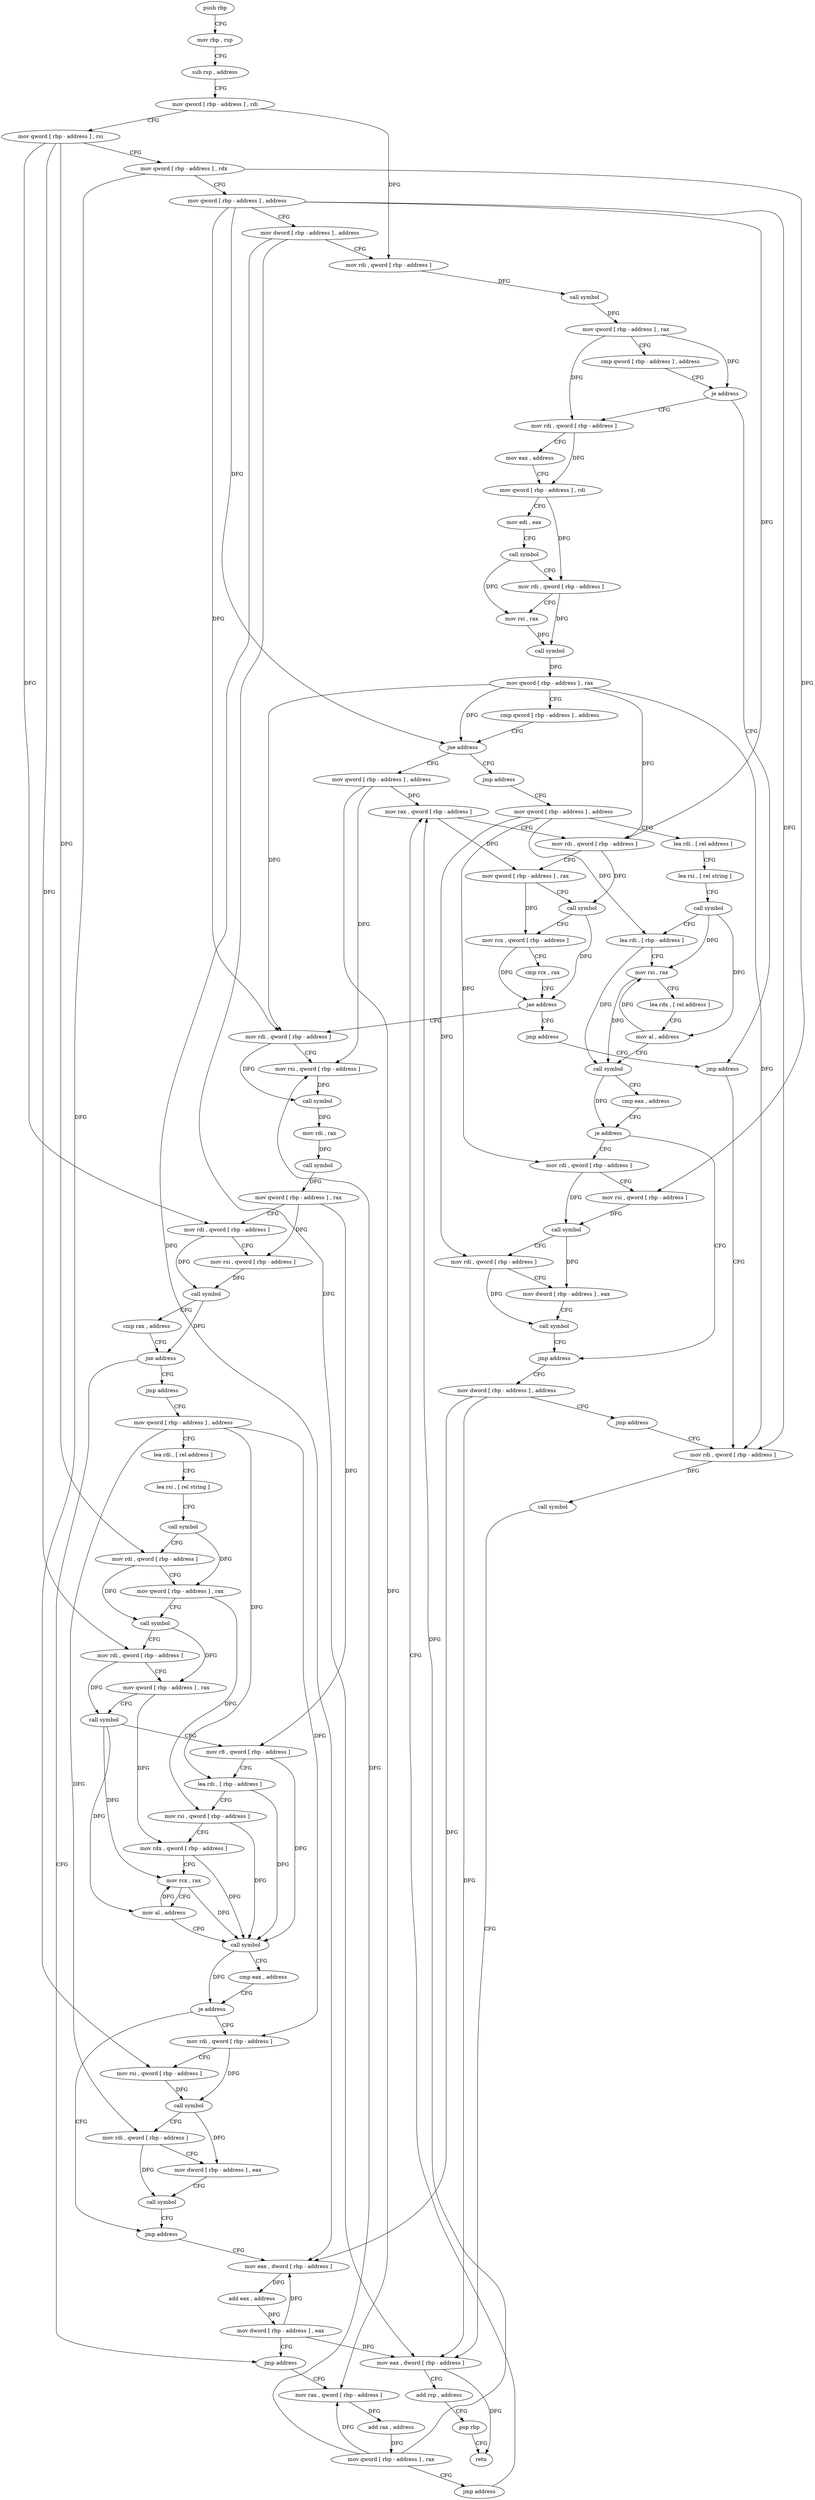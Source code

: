 digraph "func" {
"132688" [label = "push rbp" ]
"132689" [label = "mov rbp , rsp" ]
"132692" [label = "sub rsp , address" ]
"132699" [label = "mov qword [ rbp - address ] , rdi" ]
"132703" [label = "mov qword [ rbp - address ] , rsi" ]
"132707" [label = "mov qword [ rbp - address ] , rdx" ]
"132711" [label = "mov qword [ rbp - address ] , address" ]
"132719" [label = "mov dword [ rbp - address ] , address" ]
"132726" [label = "mov rdi , qword [ rbp - address ]" ]
"132730" [label = "call symbol" ]
"132735" [label = "mov qword [ rbp - address ] , rax" ]
"132739" [label = "cmp qword [ rbp - address ] , address" ]
"132744" [label = "je address" ]
"133148" [label = "jmp address" ]
"132750" [label = "mov rdi , qword [ rbp - address ]" ]
"133153" [label = "mov rdi , qword [ rbp - address ]" ]
"132754" [label = "mov eax , address" ]
"132759" [label = "mov qword [ rbp - address ] , rdi" ]
"132763" [label = "mov edi , eax" ]
"132765" [label = "call symbol" ]
"132770" [label = "mov rdi , qword [ rbp - address ]" ]
"132774" [label = "mov rsi , rax" ]
"132777" [label = "call symbol" ]
"132782" [label = "mov qword [ rbp - address ] , rax" ]
"132786" [label = "cmp qword [ rbp - address ] , address" ]
"132791" [label = "jne address" ]
"132901" [label = "mov qword [ rbp - address ] , address" ]
"132797" [label = "jmp address" ]
"133157" [label = "call symbol" ]
"133162" [label = "mov eax , dword [ rbp - address ]" ]
"133165" [label = "add rsp , address" ]
"133172" [label = "pop rbp" ]
"133173" [label = "retn" ]
"132909" [label = "mov rax , qword [ rbp - address ]" ]
"132802" [label = "mov qword [ rbp - address ] , address" ]
"133143" [label = "jmp address" ]
"132939" [label = "mov rdi , qword [ rbp - address ]" ]
"132943" [label = "mov rsi , qword [ rbp - address ]" ]
"132947" [label = "call symbol" ]
"132952" [label = "mov rdi , rax" ]
"132955" [label = "call symbol" ]
"132960" [label = "mov qword [ rbp - address ] , rax" ]
"132964" [label = "mov rdi , qword [ rbp - address ]" ]
"132968" [label = "mov rsi , qword [ rbp - address ]" ]
"132972" [label = "call symbol" ]
"132977" [label = "cmp rax , address" ]
"132981" [label = "jne address" ]
"133119" [label = "jmp address" ]
"132987" [label = "jmp address" ]
"132810" [label = "lea rdi , [ rel address ]" ]
"132817" [label = "lea rsi , [ rel string ]" ]
"132824" [label = "call symbol" ]
"132829" [label = "lea rdi , [ rbp - address ]" ]
"132833" [label = "mov rsi , rax" ]
"132836" [label = "lea rdx , [ rel address ]" ]
"132843" [label = "mov al , address" ]
"132845" [label = "call symbol" ]
"132850" [label = "cmp eax , address" ]
"132853" [label = "je address" ]
"132884" [label = "jmp address" ]
"132859" [label = "mov rdi , qword [ rbp - address ]" ]
"133124" [label = "mov rax , qword [ rbp - address ]" ]
"132992" [label = "mov qword [ rbp - address ] , address" ]
"132889" [label = "mov dword [ rbp - address ] , address" ]
"132863" [label = "mov rsi , qword [ rbp - address ]" ]
"132867" [label = "call symbol" ]
"132872" [label = "mov rdi , qword [ rbp - address ]" ]
"132876" [label = "mov dword [ rbp - address ] , eax" ]
"132879" [label = "call symbol" ]
"133128" [label = "add rax , address" ]
"133134" [label = "mov qword [ rbp - address ] , rax" ]
"133138" [label = "jmp address" ]
"133000" [label = "lea rdi , [ rel address ]" ]
"133007" [label = "lea rsi , [ rel string ]" ]
"133014" [label = "call symbol" ]
"133019" [label = "mov rdi , qword [ rbp - address ]" ]
"133023" [label = "mov qword [ rbp - address ] , rax" ]
"133027" [label = "call symbol" ]
"133032" [label = "mov rdi , qword [ rbp - address ]" ]
"133036" [label = "mov qword [ rbp - address ] , rax" ]
"133040" [label = "call symbol" ]
"133045" [label = "mov r8 , qword [ rbp - address ]" ]
"133049" [label = "lea rdi , [ rbp - address ]" ]
"133053" [label = "mov rsi , qword [ rbp - address ]" ]
"133057" [label = "mov rdx , qword [ rbp - address ]" ]
"133061" [label = "mov rcx , rax" ]
"133064" [label = "mov al , address" ]
"133066" [label = "call symbol" ]
"133071" [label = "cmp eax , address" ]
"133074" [label = "je address" ]
"133105" [label = "jmp address" ]
"133080" [label = "mov rdi , qword [ rbp - address ]" ]
"132896" [label = "jmp address" ]
"132913" [label = "mov rdi , qword [ rbp - address ]" ]
"132917" [label = "mov qword [ rbp - address ] , rax" ]
"132921" [label = "call symbol" ]
"132926" [label = "mov rcx , qword [ rbp - address ]" ]
"132930" [label = "cmp rcx , rax" ]
"132933" [label = "jae address" ]
"133110" [label = "mov eax , dword [ rbp - address ]" ]
"133084" [label = "mov rsi , qword [ rbp - address ]" ]
"133088" [label = "call symbol" ]
"133093" [label = "mov rdi , qword [ rbp - address ]" ]
"133097" [label = "mov dword [ rbp - address ] , eax" ]
"133100" [label = "call symbol" ]
"133113" [label = "add eax , address" ]
"133116" [label = "mov dword [ rbp - address ] , eax" ]
"132688" -> "132689" [ label = "CFG" ]
"132689" -> "132692" [ label = "CFG" ]
"132692" -> "132699" [ label = "CFG" ]
"132699" -> "132703" [ label = "CFG" ]
"132699" -> "132726" [ label = "DFG" ]
"132703" -> "132707" [ label = "CFG" ]
"132703" -> "132964" [ label = "DFG" ]
"132703" -> "133019" [ label = "DFG" ]
"132703" -> "133032" [ label = "DFG" ]
"132707" -> "132711" [ label = "CFG" ]
"132707" -> "132863" [ label = "DFG" ]
"132707" -> "133084" [ label = "DFG" ]
"132711" -> "132719" [ label = "CFG" ]
"132711" -> "132791" [ label = "DFG" ]
"132711" -> "133153" [ label = "DFG" ]
"132711" -> "132913" [ label = "DFG" ]
"132711" -> "132939" [ label = "DFG" ]
"132719" -> "132726" [ label = "CFG" ]
"132719" -> "133162" [ label = "DFG" ]
"132719" -> "133110" [ label = "DFG" ]
"132726" -> "132730" [ label = "DFG" ]
"132730" -> "132735" [ label = "DFG" ]
"132735" -> "132739" [ label = "CFG" ]
"132735" -> "132744" [ label = "DFG" ]
"132735" -> "132750" [ label = "DFG" ]
"132739" -> "132744" [ label = "CFG" ]
"132744" -> "133148" [ label = "CFG" ]
"132744" -> "132750" [ label = "CFG" ]
"133148" -> "133153" [ label = "CFG" ]
"132750" -> "132754" [ label = "CFG" ]
"132750" -> "132759" [ label = "DFG" ]
"133153" -> "133157" [ label = "DFG" ]
"132754" -> "132759" [ label = "CFG" ]
"132759" -> "132763" [ label = "CFG" ]
"132759" -> "132770" [ label = "DFG" ]
"132763" -> "132765" [ label = "CFG" ]
"132765" -> "132770" [ label = "CFG" ]
"132765" -> "132774" [ label = "DFG" ]
"132770" -> "132774" [ label = "CFG" ]
"132770" -> "132777" [ label = "DFG" ]
"132774" -> "132777" [ label = "DFG" ]
"132777" -> "132782" [ label = "DFG" ]
"132782" -> "132786" [ label = "CFG" ]
"132782" -> "132791" [ label = "DFG" ]
"132782" -> "133153" [ label = "DFG" ]
"132782" -> "132913" [ label = "DFG" ]
"132782" -> "132939" [ label = "DFG" ]
"132786" -> "132791" [ label = "CFG" ]
"132791" -> "132901" [ label = "CFG" ]
"132791" -> "132797" [ label = "CFG" ]
"132901" -> "132909" [ label = "DFG" ]
"132901" -> "132943" [ label = "DFG" ]
"132901" -> "133124" [ label = "DFG" ]
"132797" -> "132802" [ label = "CFG" ]
"133157" -> "133162" [ label = "CFG" ]
"133162" -> "133165" [ label = "CFG" ]
"133162" -> "133173" [ label = "DFG" ]
"133165" -> "133172" [ label = "CFG" ]
"133172" -> "133173" [ label = "CFG" ]
"132909" -> "132913" [ label = "CFG" ]
"132909" -> "132917" [ label = "DFG" ]
"132802" -> "132810" [ label = "CFG" ]
"132802" -> "132859" [ label = "DFG" ]
"132802" -> "132872" [ label = "DFG" ]
"132802" -> "132829" [ label = "DFG" ]
"133143" -> "133148" [ label = "CFG" ]
"132939" -> "132943" [ label = "CFG" ]
"132939" -> "132947" [ label = "DFG" ]
"132943" -> "132947" [ label = "DFG" ]
"132947" -> "132952" [ label = "DFG" ]
"132952" -> "132955" [ label = "DFG" ]
"132955" -> "132960" [ label = "DFG" ]
"132960" -> "132964" [ label = "CFG" ]
"132960" -> "132968" [ label = "DFG" ]
"132960" -> "133045" [ label = "DFG" ]
"132964" -> "132968" [ label = "CFG" ]
"132964" -> "132972" [ label = "DFG" ]
"132968" -> "132972" [ label = "DFG" ]
"132972" -> "132977" [ label = "CFG" ]
"132972" -> "132981" [ label = "DFG" ]
"132977" -> "132981" [ label = "CFG" ]
"132981" -> "133119" [ label = "CFG" ]
"132981" -> "132987" [ label = "CFG" ]
"133119" -> "133124" [ label = "CFG" ]
"132987" -> "132992" [ label = "CFG" ]
"132810" -> "132817" [ label = "CFG" ]
"132817" -> "132824" [ label = "CFG" ]
"132824" -> "132829" [ label = "CFG" ]
"132824" -> "132833" [ label = "DFG" ]
"132824" -> "132843" [ label = "DFG" ]
"132829" -> "132833" [ label = "CFG" ]
"132829" -> "132845" [ label = "DFG" ]
"132833" -> "132836" [ label = "CFG" ]
"132833" -> "132845" [ label = "DFG" ]
"132836" -> "132843" [ label = "CFG" ]
"132843" -> "132845" [ label = "CFG" ]
"132843" -> "132833" [ label = "DFG" ]
"132845" -> "132850" [ label = "CFG" ]
"132845" -> "132853" [ label = "DFG" ]
"132850" -> "132853" [ label = "CFG" ]
"132853" -> "132884" [ label = "CFG" ]
"132853" -> "132859" [ label = "CFG" ]
"132884" -> "132889" [ label = "CFG" ]
"132859" -> "132863" [ label = "CFG" ]
"132859" -> "132867" [ label = "DFG" ]
"133124" -> "133128" [ label = "DFG" ]
"132992" -> "133000" [ label = "CFG" ]
"132992" -> "133080" [ label = "DFG" ]
"132992" -> "133093" [ label = "DFG" ]
"132992" -> "133049" [ label = "DFG" ]
"132889" -> "132896" [ label = "CFG" ]
"132889" -> "133162" [ label = "DFG" ]
"132889" -> "133110" [ label = "DFG" ]
"132863" -> "132867" [ label = "DFG" ]
"132867" -> "132872" [ label = "CFG" ]
"132867" -> "132876" [ label = "DFG" ]
"132872" -> "132876" [ label = "CFG" ]
"132872" -> "132879" [ label = "DFG" ]
"132876" -> "132879" [ label = "CFG" ]
"132879" -> "132884" [ label = "CFG" ]
"133128" -> "133134" [ label = "DFG" ]
"133134" -> "133138" [ label = "CFG" ]
"133134" -> "132909" [ label = "DFG" ]
"133134" -> "132943" [ label = "DFG" ]
"133134" -> "133124" [ label = "DFG" ]
"133138" -> "132909" [ label = "CFG" ]
"133000" -> "133007" [ label = "CFG" ]
"133007" -> "133014" [ label = "CFG" ]
"133014" -> "133019" [ label = "CFG" ]
"133014" -> "133023" [ label = "DFG" ]
"133019" -> "133023" [ label = "CFG" ]
"133019" -> "133027" [ label = "DFG" ]
"133023" -> "133027" [ label = "CFG" ]
"133023" -> "133053" [ label = "DFG" ]
"133027" -> "133032" [ label = "CFG" ]
"133027" -> "133036" [ label = "DFG" ]
"133032" -> "133036" [ label = "CFG" ]
"133032" -> "133040" [ label = "DFG" ]
"133036" -> "133040" [ label = "CFG" ]
"133036" -> "133057" [ label = "DFG" ]
"133040" -> "133045" [ label = "CFG" ]
"133040" -> "133061" [ label = "DFG" ]
"133040" -> "133064" [ label = "DFG" ]
"133045" -> "133049" [ label = "CFG" ]
"133045" -> "133066" [ label = "DFG" ]
"133049" -> "133053" [ label = "CFG" ]
"133049" -> "133066" [ label = "DFG" ]
"133053" -> "133057" [ label = "CFG" ]
"133053" -> "133066" [ label = "DFG" ]
"133057" -> "133061" [ label = "CFG" ]
"133057" -> "133066" [ label = "DFG" ]
"133061" -> "133064" [ label = "CFG" ]
"133061" -> "133066" [ label = "DFG" ]
"133064" -> "133066" [ label = "CFG" ]
"133064" -> "133061" [ label = "DFG" ]
"133066" -> "133071" [ label = "CFG" ]
"133066" -> "133074" [ label = "DFG" ]
"133071" -> "133074" [ label = "CFG" ]
"133074" -> "133105" [ label = "CFG" ]
"133074" -> "133080" [ label = "CFG" ]
"133105" -> "133110" [ label = "CFG" ]
"133080" -> "133084" [ label = "CFG" ]
"133080" -> "133088" [ label = "DFG" ]
"132896" -> "133153" [ label = "CFG" ]
"132913" -> "132917" [ label = "CFG" ]
"132913" -> "132921" [ label = "DFG" ]
"132917" -> "132921" [ label = "CFG" ]
"132917" -> "132926" [ label = "DFG" ]
"132921" -> "132926" [ label = "CFG" ]
"132921" -> "132933" [ label = "DFG" ]
"132926" -> "132930" [ label = "CFG" ]
"132926" -> "132933" [ label = "DFG" ]
"132930" -> "132933" [ label = "CFG" ]
"132933" -> "133143" [ label = "CFG" ]
"132933" -> "132939" [ label = "CFG" ]
"133110" -> "133113" [ label = "DFG" ]
"133084" -> "133088" [ label = "DFG" ]
"133088" -> "133093" [ label = "CFG" ]
"133088" -> "133097" [ label = "DFG" ]
"133093" -> "133097" [ label = "CFG" ]
"133093" -> "133100" [ label = "DFG" ]
"133097" -> "133100" [ label = "CFG" ]
"133100" -> "133105" [ label = "CFG" ]
"133113" -> "133116" [ label = "DFG" ]
"133116" -> "133119" [ label = "CFG" ]
"133116" -> "133162" [ label = "DFG" ]
"133116" -> "133110" [ label = "DFG" ]
}
